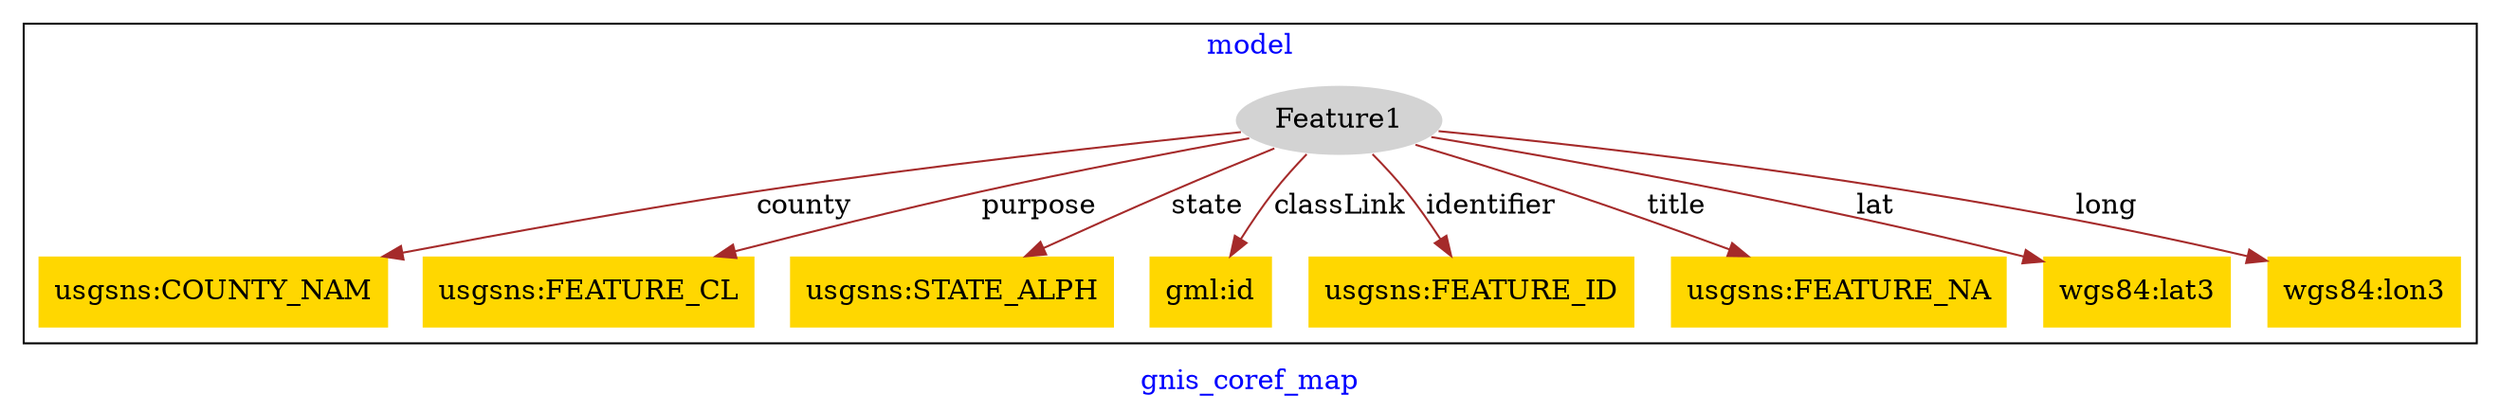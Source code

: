 digraph n0 {
fontcolor="blue"
remincross="true"
label="gnis_coref_map"
subgraph cluster {
label="model"
n2[style="filled",color="white",fillcolor="lightgray",label="Feature1"];
n3[shape="plaintext",style="filled",fillcolor="gold",label="usgsns:COUNTY_NAM"];
n4[shape="plaintext",style="filled",fillcolor="gold",label="usgsns:FEATURE_CL"];
n5[shape="plaintext",style="filled",fillcolor="gold",label="usgsns:STATE_ALPH"];
n6[shape="plaintext",style="filled",fillcolor="gold",label="gml:id"];
n7[shape="plaintext",style="filled",fillcolor="gold",label="usgsns:FEATURE_ID"];
n8[shape="plaintext",style="filled",fillcolor="gold",label="usgsns:FEATURE_NA"];
n9[shape="plaintext",style="filled",fillcolor="gold",label="wgs84:lat3"];
n10[shape="plaintext",style="filled",fillcolor="gold",label="wgs84:lon3"];
}
n2 -> n3[color="brown",fontcolor="black",label="county"]
n2 -> n4[color="brown",fontcolor="black",label="purpose"]
n2 -> n5[color="brown",fontcolor="black",label="state"]
n2 -> n6[color="brown",fontcolor="black",label="classLink"]
n2 -> n7[color="brown",fontcolor="black",label="identifier"]
n2 -> n8[color="brown",fontcolor="black",label="title"]
n2 -> n9[color="brown",fontcolor="black",label="lat"]
n2 -> n10[color="brown",fontcolor="black",label="long"]
}
